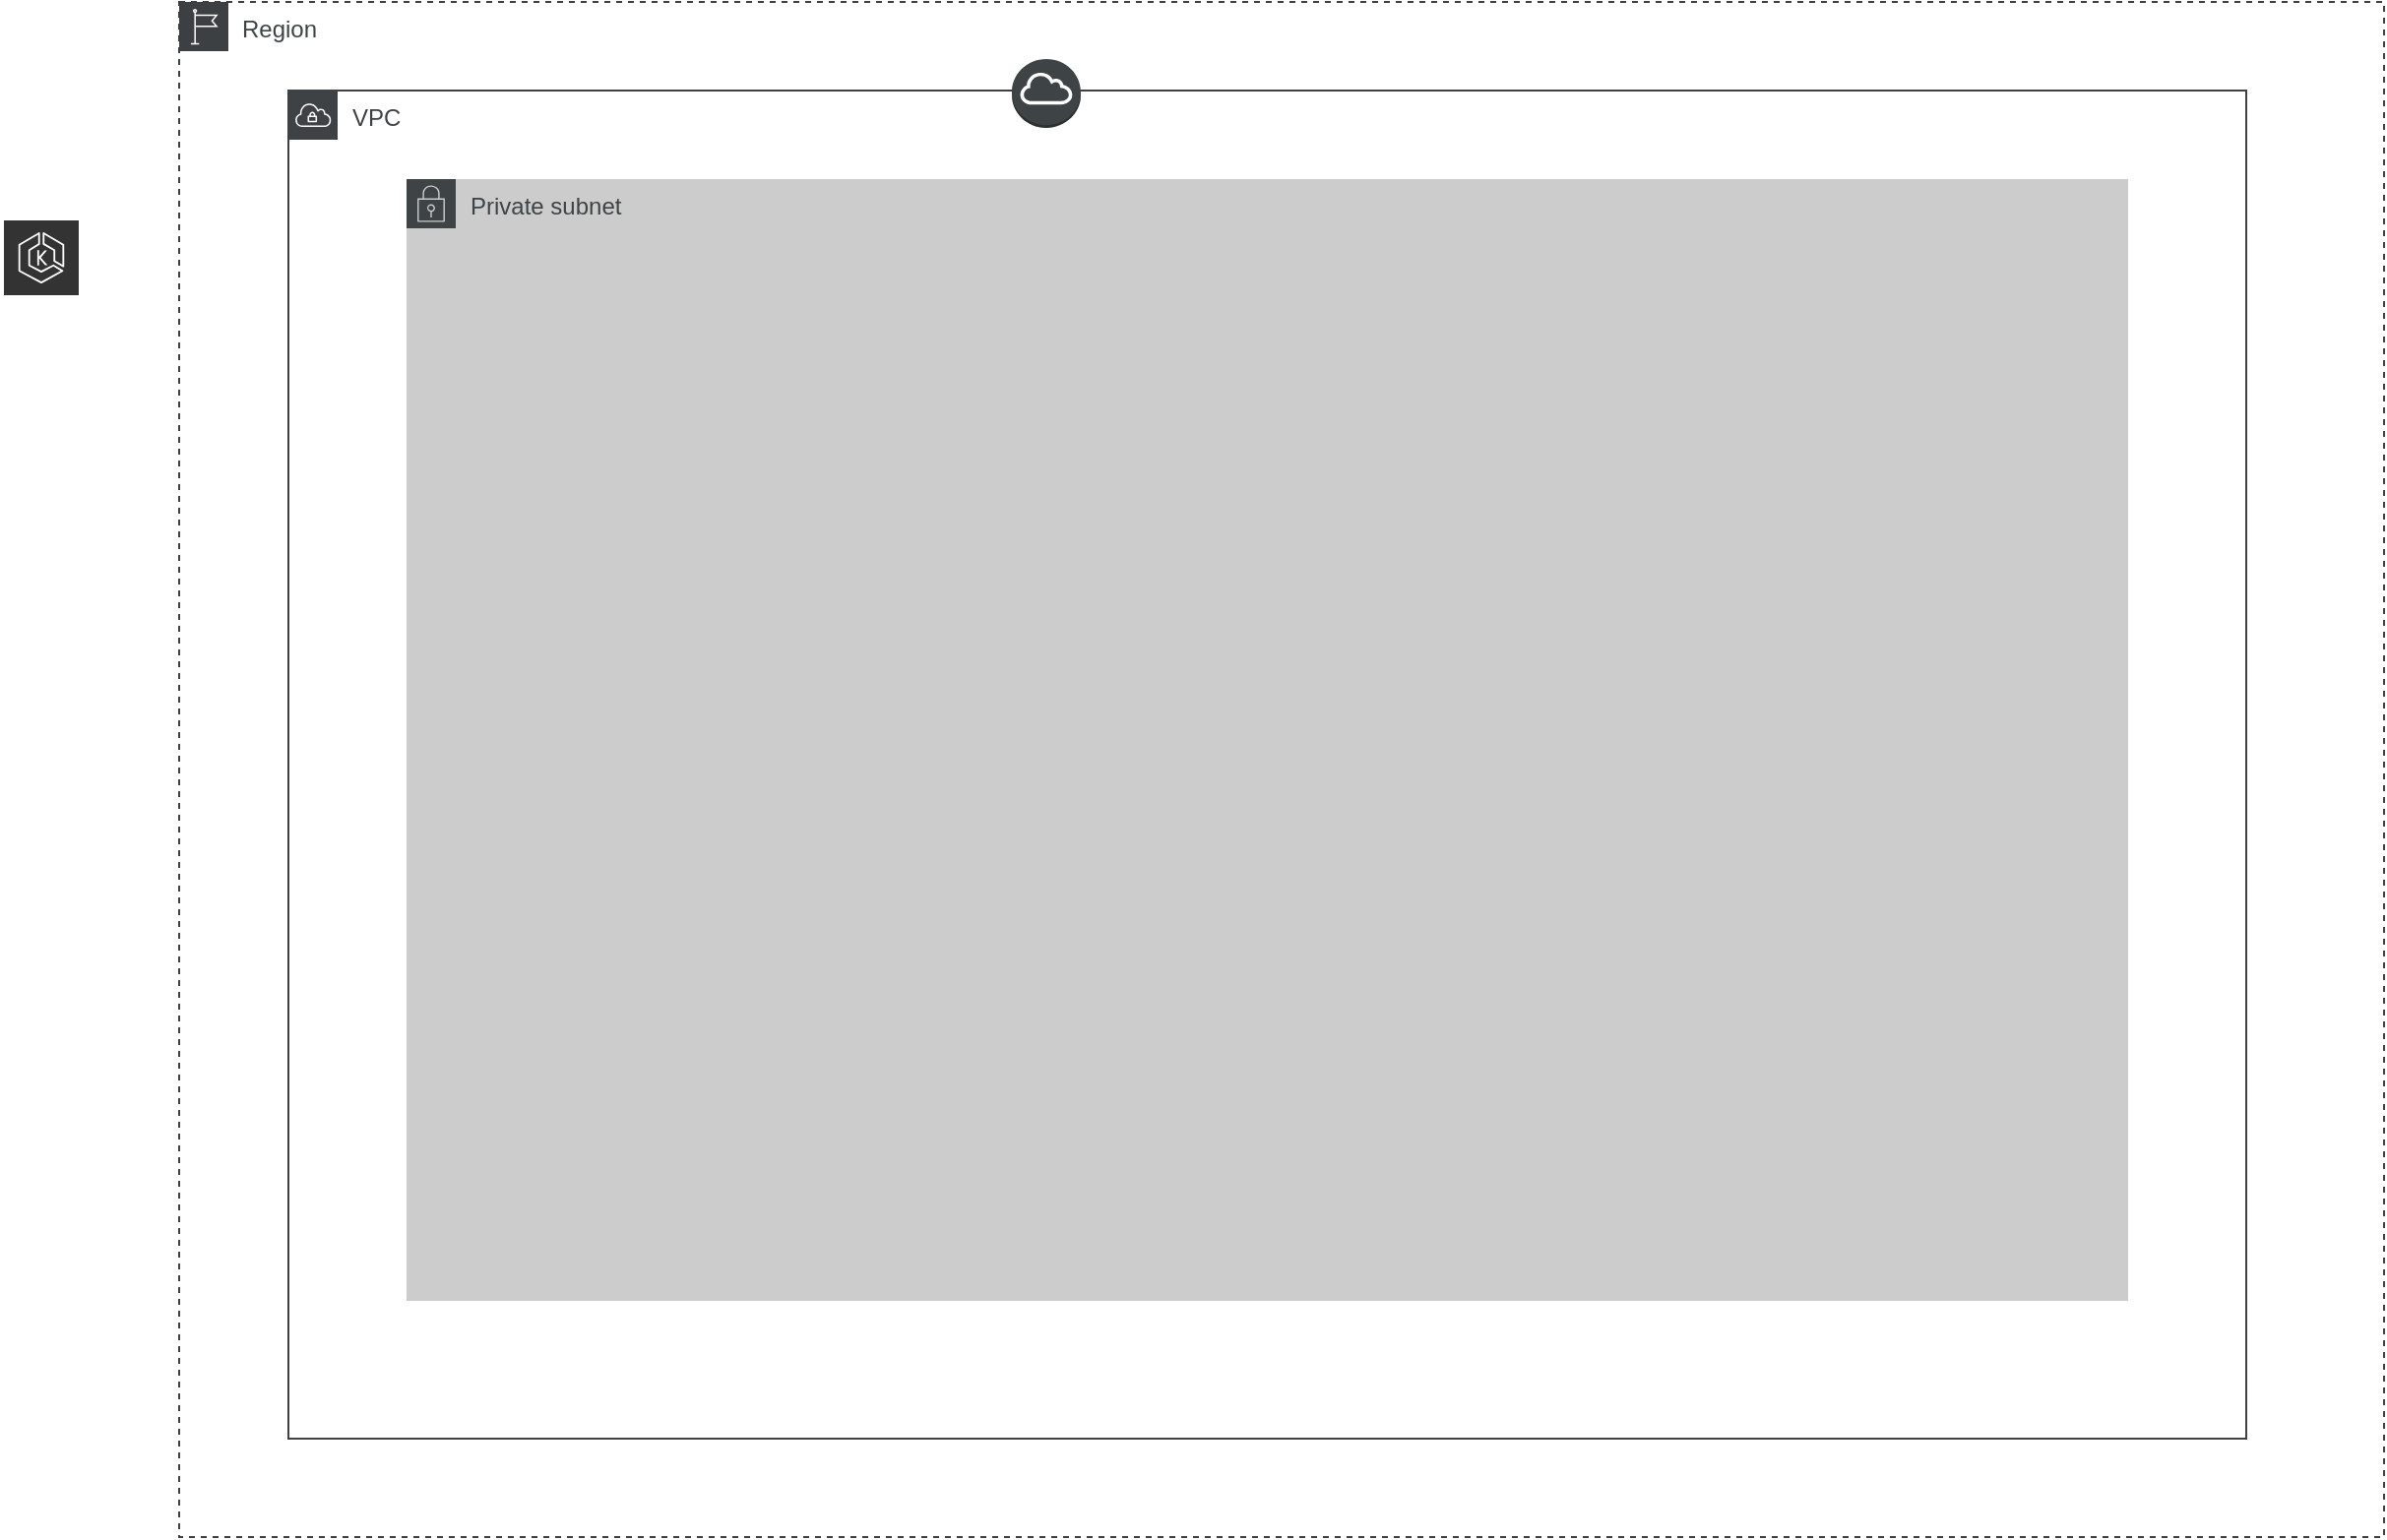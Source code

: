 <mxfile version="24.4.6" type="github">
  <diagram name="Page-1" id="n-gRQ7cN3_nKWmBUQCV8">
    <mxGraphModel dx="2284" dy="793" grid="1" gridSize="10" guides="1" tooltips="1" connect="1" arrows="1" fold="1" page="1" pageScale="1" pageWidth="850" pageHeight="1100" math="0" shadow="0">
      <root>
        <mxCell id="0" />
        <mxCell id="1" parent="0" />
        <mxCell id="0XU8BiwoMjfuT4Iz7YVl-2" value="&lt;font color=&quot;#3e4345&quot;&gt;Region&lt;/font&gt;" style="sketch=0;outlineConnect=0;gradientColor=none;html=1;whiteSpace=wrap;fontSize=12;fontStyle=0;shape=mxgraph.aws4.group;grIcon=mxgraph.aws4.group_region;strokeColor=#3C4042;fillColor=none;verticalAlign=top;align=left;spacingLeft=30;fontColor=#879196;dashed=1;" vertex="1" parent="1">
          <mxGeometry x="80" y="80" width="1120" height="780" as="geometry" />
        </mxCell>
        <mxCell id="0XU8BiwoMjfuT4Iz7YVl-4" value="&lt;font color=&quot;#3e4245&quot;&gt;VPC&lt;/font&gt;" style="sketch=0;outlineConnect=0;gradientColor=none;html=1;whiteSpace=wrap;fontSize=12;fontStyle=0;shape=mxgraph.aws4.group;grIcon=mxgraph.aws4.group_vpc;strokeColor=#3E4245;fillColor=none;verticalAlign=top;align=left;spacingLeft=30;fontColor=#879196;dashed=0;" vertex="1" parent="1">
          <mxGeometry x="135.5" y="125" width="994.5" height="685" as="geometry" />
        </mxCell>
        <mxCell id="0XU8BiwoMjfuT4Iz7YVl-5" value="" style="outlineConnect=0;dashed=0;verticalLabelPosition=bottom;verticalAlign=top;align=center;html=1;shape=mxgraph.aws3.internet_gateway;fillColor=#3E4345;gradientColor=none;" vertex="1" parent="1">
          <mxGeometry x="503" y="109" width="35" height="35" as="geometry" />
        </mxCell>
        <mxCell id="0XU8BiwoMjfuT4Iz7YVl-6" value="&lt;font color=&quot;#3e4345&quot;&gt;Private subnet&lt;/font&gt;" style="points=[[0,0],[0.25,0],[0.5,0],[0.75,0],[1,0],[1,0.25],[1,0.5],[1,0.75],[1,1],[0.75,1],[0.5,1],[0.25,1],[0,1],[0,0.75],[0,0.5],[0,0.25]];outlineConnect=0;gradientColor=none;html=1;whiteSpace=wrap;fontSize=12;fontStyle=0;container=1;pointerEvents=0;collapsible=0;recursiveResize=0;shape=mxgraph.aws4.group;grIcon=mxgraph.aws4.group_security_group;grStroke=0;strokeColor=#3E4345;fillColor=#CCCCCC;verticalAlign=top;align=left;spacingLeft=30;fontColor=#147EBA;dashed=0;" vertex="1" parent="1">
          <mxGeometry x="195.5" y="170" width="874.5" height="570" as="geometry" />
        </mxCell>
        <mxCell id="0XU8BiwoMjfuT4Iz7YVl-7" value="" style="sketch=0;outlineConnect=0;fontColor=#232F3E;gradientColor=none;strokeColor=#ffffff;fillColor=#333333;dashed=0;verticalLabelPosition=middle;verticalAlign=bottom;align=center;html=1;whiteSpace=wrap;fontSize=10;fontStyle=1;spacing=3;shape=mxgraph.aws4.productIcon;prIcon=mxgraph.aws4.eks;" vertex="1" parent="1">
          <mxGeometry x="-10" y="190" width="40" height="40" as="geometry" />
        </mxCell>
      </root>
    </mxGraphModel>
  </diagram>
</mxfile>
